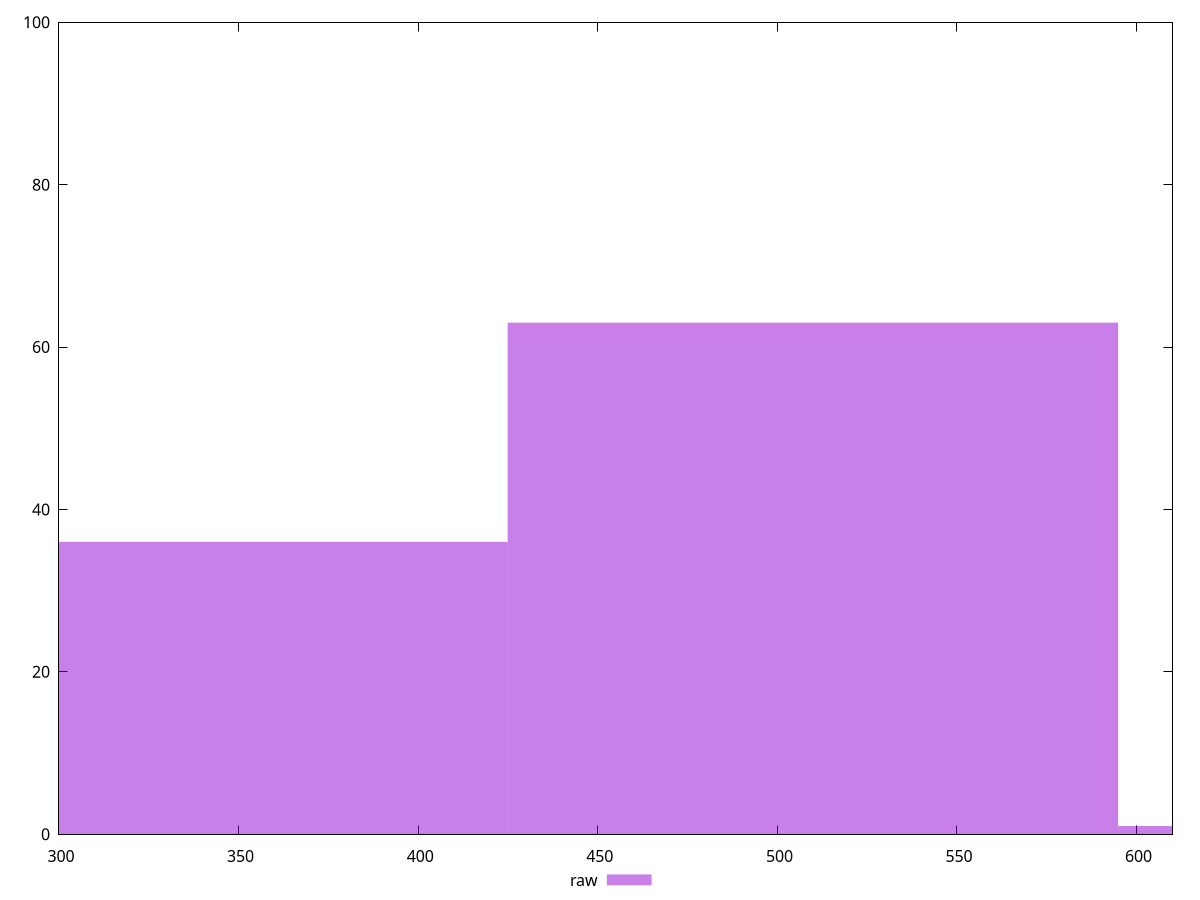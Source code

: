 reset

$raw <<EOF
509.88476511278554 63
679.8463534837141 1
339.92317674185705 36
EOF

set key outside below
set boxwidth 169.96158837092852
set xrange [300:610]
set yrange [0:100]
set trange [0:100]
set style fill transparent solid 0.5 noborder
set terminal svg size 640, 490 enhanced background rgb 'white'
set output "report_00026_2021-02-22T21:38:55.199Z/uses-webp-images/samples/pages/raw/histogram.svg"

plot $raw title "raw" with boxes

reset
